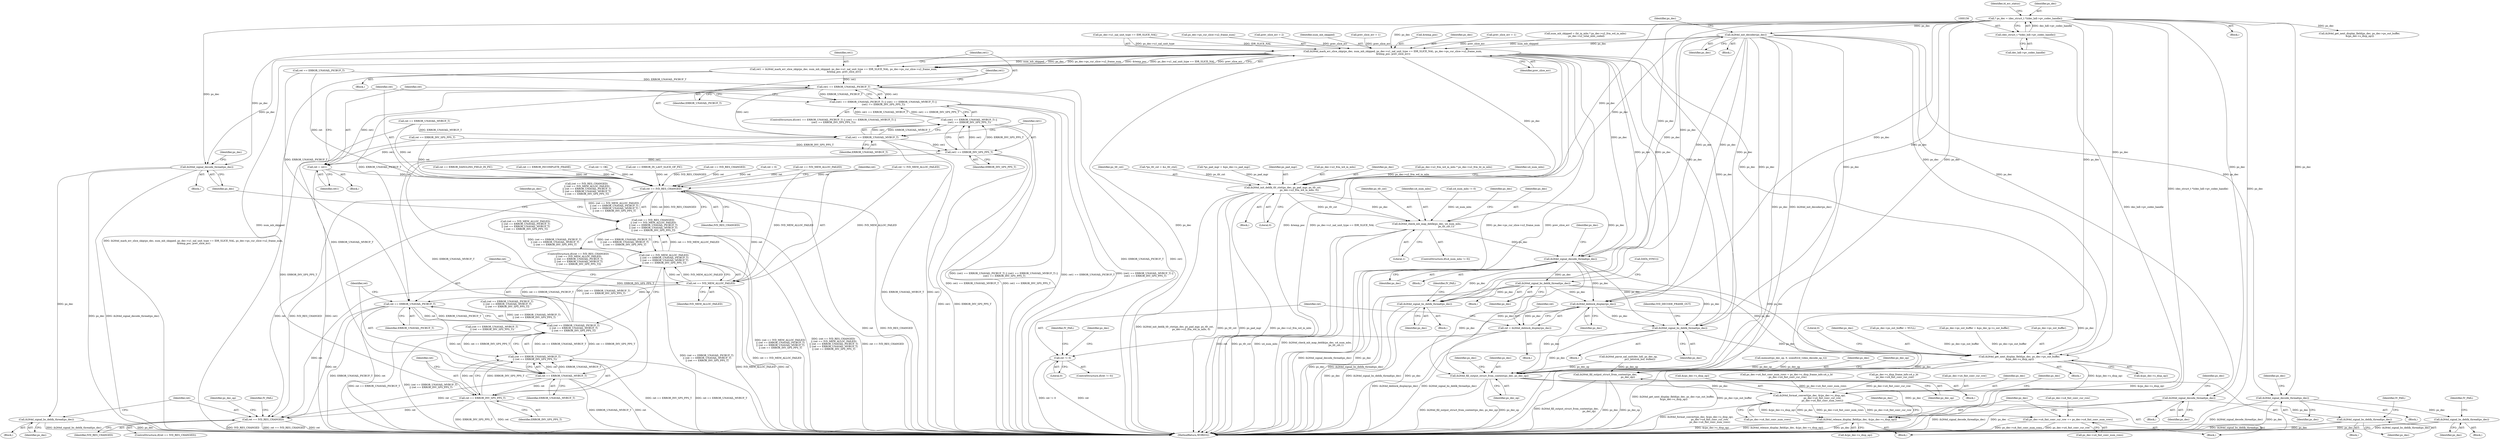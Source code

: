 digraph "0_Android_33ef7de9ddc8ea7eb9cbc440d1cf89957a0c267b@pointer" {
"1000896" [label="(Call,ih264d_init_decoder(ps_dec))"];
"1000153" [label="(Call,* ps_dec = (dec_struct_t *)(dec_hdl->pv_codec_handle))"];
"1000155" [label="(Call,(dec_struct_t *)(dec_hdl->pv_codec_handle))"];
"1001189" [label="(Call,ih264d_signal_decode_thread(ps_dec))"];
"1001198" [label="(Call,ih264d_signal_bs_deblk_thread(ps_dec))"];
"1001253" [label="(Call,ih264d_fill_output_struct_from_context(ps_dec,\n                                                           ps_dec_op))"];
"1001406" [label="(Call,ih264d_signal_decode_thread(ps_dec))"];
"1001415" [label="(Call,ih264d_signal_bs_deblk_thread(ps_dec))"];
"1001556" [label="(Call,ih264d_mark_err_slice_skip(ps_dec, num_mb_skipped, ps_dec->u1_nal_unit_type == IDR_SLICE_NAL, ps_dec->ps_cur_slice->u2_frame_num,\n &temp_poc, prev_slice_err))"];
"1001554" [label="(Call,ret1 = ih264d_mark_err_slice_skip(ps_dec, num_mb_skipped, ps_dec->u1_nal_unit_type == IDR_SLICE_NAL, ps_dec->ps_cur_slice->u2_frame_num,\n &temp_poc, prev_slice_err))"];
"1001574" [label="(Call,ret1 == ERROR_UNAVAIL_PICBUF_T)"];
"1001573" [label="(Call,(ret1 == ERROR_UNAVAIL_PICBUF_T) || (ret1 == ERROR_UNAVAIL_MVBUF_T) ||\n (ret1 == ERROR_INV_SPS_PPS_T))"];
"1001578" [label="(Call,ret1 == ERROR_UNAVAIL_MVBUF_T)"];
"1001577" [label="(Call,(ret1 == ERROR_UNAVAIL_MVBUF_T) ||\n (ret1 == ERROR_INV_SPS_PPS_T))"];
"1001581" [label="(Call,ret1 == ERROR_INV_SPS_PPS_T)"];
"1001585" [label="(Call,ret = ret1)"];
"1001590" [label="(Call,ret == IVD_RES_CHANGED)"];
"1001589" [label="(Call,(ret == IVD_RES_CHANGED)\n || (ret == IVD_MEM_ALLOC_FAILED)\n || (ret == ERROR_UNAVAIL_PICBUF_T)\n || (ret == ERROR_UNAVAIL_MVBUF_T)\n || (ret == ERROR_INV_SPS_PPS_T))"];
"1001594" [label="(Call,ret == IVD_MEM_ALLOC_FAILED)"];
"1001593" [label="(Call,(ret == IVD_MEM_ALLOC_FAILED)\n || (ret == ERROR_UNAVAIL_PICBUF_T)\n || (ret == ERROR_UNAVAIL_MVBUF_T)\n || (ret == ERROR_INV_SPS_PPS_T))"];
"1001598" [label="(Call,ret == ERROR_UNAVAIL_PICBUF_T)"];
"1001597" [label="(Call,(ret == ERROR_UNAVAIL_PICBUF_T)\n || (ret == ERROR_UNAVAIL_MVBUF_T)\n || (ret == ERROR_INV_SPS_PPS_T))"];
"1001602" [label="(Call,ret == ERROR_UNAVAIL_MVBUF_T)"];
"1001601" [label="(Call,(ret == ERROR_UNAVAIL_MVBUF_T)\n || (ret == ERROR_INV_SPS_PPS_T))"];
"1001605" [label="(Call,ret == ERROR_INV_SPS_PPS_T)"];
"1001621" [label="(Call,ret == IVD_RES_CHANGED)"];
"1001609" [label="(Call,ih264d_signal_decode_thread(ps_dec))"];
"1001618" [label="(Call,ih264d_signal_bs_deblk_thread(ps_dec))"];
"1001698" [label="(Call,ih264d_init_deblk_tfr_ctxt(ps_dec, ps_pad_mgr, ps_tfr_cxt,\n                                           ps_dec->u2_frm_wd_in_mbs, 0))"];
"1001722" [label="(Call,ih264d_check_mb_map_deblk(ps_dec, u4_num_mbs,\n                                                   ps_tfr_cxt,1))"];
"1001732" [label="(Call,ih264d_signal_decode_thread(ps_dec))"];
"1001741" [label="(Call,ih264d_signal_bs_deblk_thread(ps_dec))"];
"1001840" [label="(Call,ih264d_signal_bs_deblk_thread(ps_dec))"];
"1001902" [label="(Call,ih264d_deblock_display(ps_dec))"];
"1001900" [label="(Call,ret = ih264d_deblock_display(ps_dec))"];
"1001905" [label="(Call,ret != 0)"];
"1002024" [label="(Call,ih264d_signal_bs_deblk_thread(ps_dec))"];
"1002038" [label="(Call,ih264d_get_next_display_field(ps_dec, ps_dec->ps_out_buffer,\n &(ps_dec->s_disp_op)))"];
"1002066" [label="(Call,ih264d_fill_output_struct_from_context(ps_dec, ps_dec_op))"];
"1002097" [label="(Call,ih264d_format_convert(ps_dec, &(ps_dec->s_disp_op),\n                                  ps_dec->u4_fmt_conv_cur_row,\n                                  ps_dec->u4_fmt_conv_num_rows))"];
"1002109" [label="(Call,ps_dec->u4_fmt_conv_cur_row += ps_dec->u4_fmt_conv_num_rows)"];
"1002116" [label="(Call,ih264d_release_display_field(ps_dec, &(ps_dec->s_disp_op)))"];
"1001743" [label="(Call,DATA_SYNC())"];
"1001197" [label="(Block,)"];
"1001904" [label="(ControlStructure,if(ret != 0))"];
"1001903" [label="(Identifier,ps_dec)"];
"1001189" [label="(Call,ih264d_signal_decode_thread(ps_dec))"];
"1002110" [label="(Call,ps_dec->u4_fmt_conv_cur_row)"];
"1001726" [label="(Literal,1)"];
"1001910" [label="(Identifier,IV_FAIL)"];
"1001585" [label="(Call,ret = ret1)"];
"1001336" [label="(Call,ret == ERROR_INV_SPS_PPS_T)"];
"1002111" [label="(Identifier,ps_dec)"];
"1001325" [label="(Call,ret == IVD_MEM_ALLOC_FAILED)"];
"1001592" [label="(Identifier,IVD_RES_CHANGED)"];
"1001377" [label="(Block,)"];
"1002099" [label="(Call,&(ps_dec->s_disp_op))"];
"1002113" [label="(Call,ps_dec->u4_fmt_conv_num_rows)"];
"1001705" [label="(Literal,0)"];
"1001669" [label="(Call,*ps_tfr_cxt = &s_tfr_ctxt)"];
"1001588" [label="(ControlStructure,if((ret == IVD_RES_CHANGED)\n || (ret == IVD_MEM_ALLOC_FAILED)\n || (ret == ERROR_UNAVAIL_PICBUF_T)\n || (ret == ERROR_UNAVAIL_MVBUF_T)\n || (ret == ERROR_INV_SPS_PPS_T)))"];
"1001742" [label="(Identifier,ps_dec)"];
"1001556" [label="(Call,ih264d_mark_err_slice_skip(ps_dec, num_mb_skipped, ps_dec->u1_nal_unit_type == IDR_SLICE_NAL, ps_dec->ps_cur_slice->u2_frame_num,\n &temp_poc, prev_slice_err))"];
"1001258" [label="(Identifier,ps_dec_op)"];
"1002106" [label="(Call,ps_dec->u4_fmt_conv_num_rows)"];
"1001572" [label="(ControlStructure,if((ret1 == ERROR_UNAVAIL_PICBUF_T) || (ret1 == ERROR_UNAVAIL_MVBUF_T) ||\n (ret1 == ERROR_INV_SPS_PPS_T)))"];
"1002084" [label="(Call,ps_dec->u4_fmt_conv_num_rows = ps_dec->s_disp_frame_info.u4_y_ht\n - ps_dec->u4_fmt_conv_cur_row)"];
"1000897" [label="(Identifier,ps_dec)"];
"1001618" [label="(Call,ih264d_signal_bs_deblk_thread(ps_dec))"];
"1001732" [label="(Call,ih264d_signal_decode_thread(ps_dec))"];
"1000151" [label="(Block,)"];
"1001580" [label="(Identifier,ERROR_UNAVAIL_MVBUF_T)"];
"1001604" [label="(Identifier,ERROR_UNAVAIL_MVBUF_T)"];
"1002116" [label="(Call,ih264d_release_display_field(ps_dec, &(ps_dec->s_disp_op)))"];
"1001329" [label="(Call,ret == ERROR_UNAVAIL_PICBUF_T)"];
"1001600" [label="(Identifier,ERROR_UNAVAIL_PICBUF_T)"];
"1001900" [label="(Call,ret = ih264d_deblock_display(ps_dec))"];
"1001351" [label="(Call,ret == ERROR_DANGLING_FIELD_IN_PIC)"];
"1001333" [label="(Call,ret == ERROR_UNAVAIL_MVBUF_T)"];
"1002083" [label="(Block,)"];
"1001841" [label="(Identifier,ps_dec)"];
"1001733" [label="(Identifier,ps_dec)"];
"1002088" [label="(Call,ps_dec->s_disp_frame_info.u4_y_ht\n - ps_dec->u4_fmt_conv_cur_row)"];
"1001617" [label="(Block,)"];
"1001571" [label="(Identifier,prev_slice_err)"];
"1001674" [label="(Call,*ps_pad_mgr = &ps_dec->s_pad_mgr)"];
"1001558" [label="(Identifier,num_mb_skipped)"];
"1001348" [label="(Call,ret == ERROR_INCOMPLETE_FRAME)"];
"1002103" [label="(Call,ps_dec->u4_fmt_conv_cur_row)"];
"1002037" [label="(Block,)"];
"1001551" [label="(Call,prev_slice_err = 1)"];
"1001579" [label="(Identifier,ret1)"];
"1001606" [label="(Identifier,ret)"];
"1001718" [label="(ControlStructure,if(u4_num_mbs != 0))"];
"1001607" [label="(Identifier,ERROR_INV_SPS_PPS_T)"];
"1001255" [label="(Identifier,ps_dec_op)"];
"1001598" [label="(Call,ret == ERROR_UNAVAIL_PICBUF_T)"];
"1001627" [label="(Identifier,ps_dec_op)"];
"1001740" [label="(Block,)"];
"1001906" [label="(Identifier,ret)"];
"1001554" [label="(Call,ret1 = ih264d_mark_err_slice_skip(ps_dec, num_mb_skipped, ps_dec->u1_nal_unit_type == IDR_SLICE_NAL, ps_dec->ps_cur_slice->u2_frame_num,\n &temp_poc, prev_slice_err))"];
"1001843" [label="(Identifier,IV_FAIL)"];
"1001575" [label="(Identifier,ret1)"];
"1001631" [label="(Identifier,IV_FAIL)"];
"1001623" [label="(Identifier,IVD_RES_CHANGED)"];
"1002024" [label="(Call,ih264d_signal_bs_deblk_thread(ps_dec))"];
"1001252" [label="(Block,)"];
"1001583" [label="(Identifier,ERROR_INV_SPS_PPS_T)"];
"1000162" [label="(Identifier,i4_err_status)"];
"1001620" [label="(ControlStructure,if(ret == IVD_RES_CHANGED))"];
"1001578" [label="(Call,ret1 == ERROR_UNAVAIL_MVBUF_T)"];
"1001700" [label="(Identifier,ps_pad_mgr)"];
"1001587" [label="(Identifier,ret1)"];
"1001619" [label="(Identifier,ps_dec)"];
"1001725" [label="(Identifier,ps_tfr_cxt)"];
"1002030" [label="(Identifier,IVD_DECODE_FRAME_OUT)"];
"1001569" [label="(Call,&temp_poc)"];
"1001418" [label="(Identifier,IV_FAIL)"];
"1000896" [label="(Call,ih264d_init_decoder(ps_dec))"];
"1001608" [label="(Block,)"];
"1001332" [label="(Call,(ret == ERROR_UNAVAIL_MVBUF_T)\n || (ret == ERROR_INV_SPS_PPS_T))"];
"1001902" [label="(Call,ih264d_deblock_display(ps_dec))"];
"1002072" [label="(Identifier,ps_dec)"];
"1001416" [label="(Identifier,ps_dec)"];
"1001622" [label="(Identifier,ret)"];
"1000895" [label="(Block,)"];
"1001328" [label="(Call,(ret == ERROR_UNAVAIL_PICBUF_T)\n || (ret == ERROR_UNAVAIL_MVBUF_T)\n || (ret == ERROR_INV_SPS_PPS_T))"];
"1001414" [label="(Block,)"];
"1001557" [label="(Identifier,ps_dec)"];
"1002186" [label="(MethodReturn,WORD32)"];
"1001407" [label="(Identifier,ps_dec)"];
"1001199" [label="(Identifier,ps_dec)"];
"1002067" [label="(Identifier,ps_dec)"];
"1002066" [label="(Call,ih264d_fill_output_struct_from_context(ps_dec, ps_dec_op))"];
"1001534" [label="(Call,prev_slice_err = 1)"];
"1001294" [label="(Call,ih264d_parse_nal_unit(dec_hdl, ps_dec_op,\n                              pu1_bitstrm_buf, buflen))"];
"1002043" [label="(Call,&(ps_dec->s_disp_op))"];
"1001253" [label="(Call,ih264d_fill_output_struct_from_context(ps_dec,\n                                                           ps_dec_op))"];
"1001591" [label="(Identifier,ret)"];
"1001634" [label="(Identifier,ps_dec)"];
"1001590" [label="(Call,ret == IVD_RES_CHANGED)"];
"1001724" [label="(Identifier,u4_num_mbs)"];
"1001664" [label="(Block,)"];
"1001741" [label="(Call,ih264d_signal_bs_deblk_thread(ps_dec))"];
"1002118" [label="(Call,&(ps_dec->s_disp_op))"];
"1001300" [label="(Call,ret != OK)"];
"1001601" [label="(Call,(ret == ERROR_UNAVAIL_MVBUF_T)\n || (ret == ERROR_INV_SPS_PPS_T))"];
"1001907" [label="(Literal,0)"];
"1001899" [label="(Block,)"];
"1001840" [label="(Call,ih264d_signal_bs_deblk_thread(ps_dec))"];
"1000155" [label="(Call,(dec_struct_t *)(dec_hdl->pv_codec_handle))"];
"1001155" [label="(Block,)"];
"1001719" [label="(Call,u4_num_mbs != 0)"];
"1001513" [label="(Call,num_mb_skipped = (ht_in_mbs * ps_dec->u2_frm_wd_in_mbs)\n - ps_dec->u2_total_mbs_coded)"];
"1002039" [label="(Identifier,ps_dec)"];
"1001559" [label="(Call,ps_dec->u1_nal_unit_type == IDR_SLICE_NAL)"];
"1001595" [label="(Identifier,ret)"];
"1001190" [label="(Identifier,ps_dec)"];
"1001589" [label="(Call,(ret == IVD_RES_CHANGED)\n || (ret == IVD_MEM_ALLOC_FAILED)\n || (ret == ERROR_UNAVAIL_PICBUF_T)\n || (ret == ERROR_UNAVAIL_MVBUF_T)\n || (ret == ERROR_INV_SPS_PPS_T))"];
"1001198" [label="(Call,ih264d_signal_bs_deblk_thread(ps_dec))"];
"1001599" [label="(Identifier,ret)"];
"1001411" [label="(Identifier,ps_dec)"];
"1001702" [label="(Call,ps_dec->u2_frm_wd_in_mbs)"];
"1001576" [label="(Identifier,ERROR_UNAVAIL_PICBUF_T)"];
"1002109" [label="(Call,ps_dec->u4_fmt_conv_cur_row += ps_dec->u4_fmt_conv_num_rows)"];
"1001584" [label="(Block,)"];
"1001194" [label="(Identifier,ps_dec)"];
"1001594" [label="(Call,ret == IVD_MEM_ALLOC_FAILED)"];
"1001901" [label="(Identifier,ret)"];
"1001839" [label="(Block,)"];
"1000157" [label="(Call,dec_hdl->pv_codec_handle)"];
"1001729" [label="(Identifier,ps_dec)"];
"1001324" [label="(Call,(ret == IVD_MEM_ALLOC_FAILED)\n || (ret == ERROR_UNAVAIL_PICBUF_T)\n || (ret == ERROR_UNAVAIL_MVBUF_T)\n || (ret == ERROR_INV_SPS_PPS_T))"];
"1000900" [label="(Identifier,ps_dec)"];
"1001621" [label="(Call,ret == IVD_RES_CHANGED)"];
"1001596" [label="(Identifier,IVD_MEM_ALLOC_FAILED)"];
"1001699" [label="(Identifier,ps_dec)"];
"1000154" [label="(Identifier,ps_dec)"];
"1001365" [label="(Call,ret == ERROR_IN_LAST_SLICE_OF_PIC)"];
"1002117" [label="(Identifier,ps_dec)"];
"1002097" [label="(Call,ih264d_format_convert(ps_dec, &(ps_dec->s_disp_op),\n                                  ps_dec->u4_fmt_conv_cur_row,\n                                  ps_dec->u4_fmt_conv_num_rows))"];
"1001698" [label="(Call,ih264d_init_deblk_tfr_ctxt(ps_dec, ps_pad_mgr, ps_tfr_cxt,\n                                           ps_dec->u2_frm_wd_in_mbs, 0))"];
"1002025" [label="(Identifier,ps_dec)"];
"1002026" [label="(Block,)"];
"1000311" [label="(Call,ps_dec->ps_out_buffer = NULL)"];
"1002126" [label="(Identifier,ps_dec)"];
"1001415" [label="(Call,ih264d_signal_bs_deblk_thread(ps_dec))"];
"1001406" [label="(Call,ih264d_signal_decode_thread(ps_dec))"];
"1000227" [label="(Call,memset(ps_dec_op, 0, sizeof(ivd_video_decode_op_t)))"];
"1000713" [label="(Call,ih264d_get_next_display_field(ps_dec, ps_dec->ps_out_buffer,\n &(ps_dec->s_disp_op)))"];
"1001609" [label="(Call,ih264d_signal_decode_thread(ps_dec))"];
"1001602" [label="(Call,ret == ERROR_UNAVAIL_MVBUF_T)"];
"1000324" [label="(Call,ps_dec->ps_out_buffer = &ps_dec_ip->s_out_buffer)"];
"1001254" [label="(Identifier,ps_dec)"];
"1002040" [label="(Call,ps_dec->ps_out_buffer)"];
"1001321" [label="(Call,ret == IVD_RES_CHANGED)"];
"1001586" [label="(Identifier,ret)"];
"1002023" [label="(Block,)"];
"1001683" [label="(Call,ps_dec->u2_frm_wd_in_mbs * ps_dec->u2_frm_ht_in_mbs)"];
"1001737" [label="(Identifier,ps_dec)"];
"1001201" [label="(Identifier,IV_FAIL)"];
"1001320" [label="(Call,(ret == IVD_RES_CHANGED)\n || (ret == IVD_MEM_ALLOC_FAILED)\n || (ret == ERROR_UNAVAIL_PICBUF_T)\n || (ret == ERROR_UNAVAIL_MVBUF_T)\n || (ret == ERROR_INV_SPS_PPS_T))"];
"1001610" [label="(Identifier,ps_dec)"];
"1001581" [label="(Call,ret1 == ERROR_INV_SPS_PPS_T)"];
"1001614" [label="(Identifier,ps_dec)"];
"1001707" [label="(Identifier,u4_num_mbs)"];
"1001636" [label="(Block,)"];
"1000188" [label="(Call,ret = 0)"];
"1001480" [label="(Call,ret != IVD_MEM_ALLOC_FAILED)"];
"1001494" [label="(Block,)"];
"1001701" [label="(Identifier,ps_tfr_cxt)"];
"1002068" [label="(Identifier,ps_dec_op)"];
"1001723" [label="(Identifier,ps_dec)"];
"1001593" [label="(Call,(ret == IVD_MEM_ALLOC_FAILED)\n || (ret == ERROR_UNAVAIL_PICBUF_T)\n || (ret == ERROR_UNAVAIL_MVBUF_T)\n || (ret == ERROR_INV_SPS_PPS_T))"];
"1001555" [label="(Identifier,ret1)"];
"1002049" [label="(Literal,0)"];
"1001573" [label="(Call,(ret1 == ERROR_UNAVAIL_PICBUF_T) || (ret1 == ERROR_UNAVAIL_MVBUF_T) ||\n (ret1 == ERROR_INV_SPS_PPS_T))"];
"1001722" [label="(Call,ih264d_check_mb_map_deblk(ps_dec, u4_num_mbs,\n                                                   ps_tfr_cxt,1))"];
"1001597" [label="(Call,(ret == ERROR_UNAVAIL_PICBUF_T)\n || (ret == ERROR_UNAVAIL_MVBUF_T)\n || (ret == ERROR_INV_SPS_PPS_T))"];
"1001577" [label="(Call,(ret1 == ERROR_UNAVAIL_MVBUF_T) ||\n (ret1 == ERROR_INV_SPS_PPS_T))"];
"1000153" [label="(Call,* ps_dec = (dec_struct_t *)(dec_hdl->pv_codec_handle))"];
"1001564" [label="(Call,ps_dec->ps_cur_slice->u2_frame_num)"];
"1001582" [label="(Identifier,ret1)"];
"1001605" [label="(Call,ret == ERROR_INV_SPS_PPS_T)"];
"1001905" [label="(Call,ret != 0)"];
"1001574" [label="(Call,ret1 == ERROR_UNAVAIL_PICBUF_T)"];
"1002098" [label="(Identifier,ps_dec)"];
"1002038" [label="(Call,ih264d_get_next_display_field(ps_dec, ps_dec->ps_out_buffer,\n &(ps_dec->s_disp_op)))"];
"1001538" [label="(Call,prev_slice_err = 2)"];
"1001914" [label="(Identifier,ps_dec)"];
"1001603" [label="(Identifier,ret)"];
"1000896" -> "1000895"  [label="AST: "];
"1000896" -> "1000897"  [label="CFG: "];
"1000897" -> "1000896"  [label="AST: "];
"1000900" -> "1000896"  [label="CFG: "];
"1000896" -> "1002186"  [label="DDG: ps_dec"];
"1000896" -> "1002186"  [label="DDG: ih264d_init_decoder(ps_dec)"];
"1000153" -> "1000896"  [label="DDG: ps_dec"];
"1000896" -> "1001189"  [label="DDG: ps_dec"];
"1000896" -> "1001253"  [label="DDG: ps_dec"];
"1000896" -> "1001406"  [label="DDG: ps_dec"];
"1000896" -> "1001556"  [label="DDG: ps_dec"];
"1000896" -> "1001609"  [label="DDG: ps_dec"];
"1000896" -> "1001698"  [label="DDG: ps_dec"];
"1000896" -> "1001732"  [label="DDG: ps_dec"];
"1000896" -> "1001840"  [label="DDG: ps_dec"];
"1000896" -> "1001902"  [label="DDG: ps_dec"];
"1000896" -> "1002024"  [label="DDG: ps_dec"];
"1000896" -> "1002038"  [label="DDG: ps_dec"];
"1000896" -> "1002066"  [label="DDG: ps_dec"];
"1000153" -> "1000151"  [label="AST: "];
"1000153" -> "1000155"  [label="CFG: "];
"1000154" -> "1000153"  [label="AST: "];
"1000155" -> "1000153"  [label="AST: "];
"1000162" -> "1000153"  [label="CFG: "];
"1000153" -> "1002186"  [label="DDG: (dec_struct_t *)(dec_hdl->pv_codec_handle)"];
"1000153" -> "1002186"  [label="DDG: ps_dec"];
"1000155" -> "1000153"  [label="DDG: dec_hdl->pv_codec_handle"];
"1000153" -> "1000713"  [label="DDG: ps_dec"];
"1000153" -> "1001189"  [label="DDG: ps_dec"];
"1000153" -> "1001253"  [label="DDG: ps_dec"];
"1000153" -> "1001406"  [label="DDG: ps_dec"];
"1000153" -> "1001556"  [label="DDG: ps_dec"];
"1000153" -> "1001609"  [label="DDG: ps_dec"];
"1000153" -> "1001698"  [label="DDG: ps_dec"];
"1000153" -> "1001732"  [label="DDG: ps_dec"];
"1000153" -> "1001840"  [label="DDG: ps_dec"];
"1000153" -> "1001902"  [label="DDG: ps_dec"];
"1000153" -> "1002024"  [label="DDG: ps_dec"];
"1000153" -> "1002038"  [label="DDG: ps_dec"];
"1000153" -> "1002066"  [label="DDG: ps_dec"];
"1000155" -> "1000157"  [label="CFG: "];
"1000156" -> "1000155"  [label="AST: "];
"1000157" -> "1000155"  [label="AST: "];
"1000155" -> "1002186"  [label="DDG: dec_hdl->pv_codec_handle"];
"1001189" -> "1001155"  [label="AST: "];
"1001189" -> "1001190"  [label="CFG: "];
"1001190" -> "1001189"  [label="AST: "];
"1001194" -> "1001189"  [label="CFG: "];
"1001189" -> "1002186"  [label="DDG: ih264d_signal_decode_thread(ps_dec)"];
"1001189" -> "1002186"  [label="DDG: ps_dec"];
"1001189" -> "1001198"  [label="DDG: ps_dec"];
"1001198" -> "1001197"  [label="AST: "];
"1001198" -> "1001199"  [label="CFG: "];
"1001199" -> "1001198"  [label="AST: "];
"1001201" -> "1001198"  [label="CFG: "];
"1001198" -> "1002186"  [label="DDG: ps_dec"];
"1001198" -> "1002186"  [label="DDG: ih264d_signal_bs_deblk_thread(ps_dec)"];
"1001253" -> "1001252"  [label="AST: "];
"1001253" -> "1001255"  [label="CFG: "];
"1001254" -> "1001253"  [label="AST: "];
"1001255" -> "1001253"  [label="AST: "];
"1001258" -> "1001253"  [label="CFG: "];
"1001253" -> "1002186"  [label="DDG: ih264d_fill_output_struct_from_context(ps_dec,\n                                                           ps_dec_op)"];
"1001253" -> "1002186"  [label="DDG: ps_dec"];
"1001253" -> "1002186"  [label="DDG: ps_dec_op"];
"1001294" -> "1001253"  [label="DDG: ps_dec_op"];
"1000227" -> "1001253"  [label="DDG: ps_dec_op"];
"1001406" -> "1001377"  [label="AST: "];
"1001406" -> "1001407"  [label="CFG: "];
"1001407" -> "1001406"  [label="AST: "];
"1001411" -> "1001406"  [label="CFG: "];
"1001406" -> "1002186"  [label="DDG: ih264d_signal_decode_thread(ps_dec)"];
"1001406" -> "1002186"  [label="DDG: ps_dec"];
"1001406" -> "1001415"  [label="DDG: ps_dec"];
"1001415" -> "1001414"  [label="AST: "];
"1001415" -> "1001416"  [label="CFG: "];
"1001416" -> "1001415"  [label="AST: "];
"1001418" -> "1001415"  [label="CFG: "];
"1001415" -> "1002186"  [label="DDG: ih264d_signal_bs_deblk_thread(ps_dec)"];
"1001415" -> "1002186"  [label="DDG: ps_dec"];
"1001556" -> "1001554"  [label="AST: "];
"1001556" -> "1001571"  [label="CFG: "];
"1001557" -> "1001556"  [label="AST: "];
"1001558" -> "1001556"  [label="AST: "];
"1001559" -> "1001556"  [label="AST: "];
"1001564" -> "1001556"  [label="AST: "];
"1001569" -> "1001556"  [label="AST: "];
"1001571" -> "1001556"  [label="AST: "];
"1001554" -> "1001556"  [label="CFG: "];
"1001556" -> "1002186"  [label="DDG: num_mb_skipped"];
"1001556" -> "1002186"  [label="DDG: ps_dec"];
"1001556" -> "1002186"  [label="DDG: &temp_poc"];
"1001556" -> "1002186"  [label="DDG: ps_dec->u1_nal_unit_type == IDR_SLICE_NAL"];
"1001556" -> "1002186"  [label="DDG: ps_dec->ps_cur_slice->u2_frame_num"];
"1001556" -> "1002186"  [label="DDG: prev_slice_err"];
"1001556" -> "1001554"  [label="DDG: num_mb_skipped"];
"1001556" -> "1001554"  [label="DDG: ps_dec"];
"1001556" -> "1001554"  [label="DDG: ps_dec->ps_cur_slice->u2_frame_num"];
"1001556" -> "1001554"  [label="DDG: &temp_poc"];
"1001556" -> "1001554"  [label="DDG: ps_dec->u1_nal_unit_type == IDR_SLICE_NAL"];
"1001556" -> "1001554"  [label="DDG: prev_slice_err"];
"1001513" -> "1001556"  [label="DDG: num_mb_skipped"];
"1001559" -> "1001556"  [label="DDG: ps_dec->u1_nal_unit_type"];
"1001559" -> "1001556"  [label="DDG: IDR_SLICE_NAL"];
"1001534" -> "1001556"  [label="DDG: prev_slice_err"];
"1001538" -> "1001556"  [label="DDG: prev_slice_err"];
"1001551" -> "1001556"  [label="DDG: prev_slice_err"];
"1001556" -> "1001609"  [label="DDG: ps_dec"];
"1001556" -> "1001698"  [label="DDG: ps_dec"];
"1001556" -> "1001732"  [label="DDG: ps_dec"];
"1001556" -> "1001840"  [label="DDG: ps_dec"];
"1001556" -> "1001902"  [label="DDG: ps_dec"];
"1001556" -> "1002024"  [label="DDG: ps_dec"];
"1001556" -> "1002038"  [label="DDG: ps_dec"];
"1001556" -> "1002066"  [label="DDG: ps_dec"];
"1001554" -> "1001494"  [label="AST: "];
"1001555" -> "1001554"  [label="AST: "];
"1001575" -> "1001554"  [label="CFG: "];
"1001554" -> "1002186"  [label="DDG: ih264d_mark_err_slice_skip(ps_dec, num_mb_skipped, ps_dec->u1_nal_unit_type == IDR_SLICE_NAL, ps_dec->ps_cur_slice->u2_frame_num,\n &temp_poc, prev_slice_err)"];
"1001554" -> "1001574"  [label="DDG: ret1"];
"1001574" -> "1001573"  [label="AST: "];
"1001574" -> "1001576"  [label="CFG: "];
"1001575" -> "1001574"  [label="AST: "];
"1001576" -> "1001574"  [label="AST: "];
"1001579" -> "1001574"  [label="CFG: "];
"1001573" -> "1001574"  [label="CFG: "];
"1001574" -> "1002186"  [label="DDG: ERROR_UNAVAIL_PICBUF_T"];
"1001574" -> "1002186"  [label="DDG: ret1"];
"1001574" -> "1001573"  [label="DDG: ret1"];
"1001574" -> "1001573"  [label="DDG: ERROR_UNAVAIL_PICBUF_T"];
"1001329" -> "1001574"  [label="DDG: ERROR_UNAVAIL_PICBUF_T"];
"1001574" -> "1001578"  [label="DDG: ret1"];
"1001574" -> "1001585"  [label="DDG: ret1"];
"1001574" -> "1001598"  [label="DDG: ERROR_UNAVAIL_PICBUF_T"];
"1001573" -> "1001572"  [label="AST: "];
"1001573" -> "1001577"  [label="CFG: "];
"1001577" -> "1001573"  [label="AST: "];
"1001586" -> "1001573"  [label="CFG: "];
"1001591" -> "1001573"  [label="CFG: "];
"1001573" -> "1002186"  [label="DDG: (ret1 == ERROR_UNAVAIL_PICBUF_T) || (ret1 == ERROR_UNAVAIL_MVBUF_T) ||\n (ret1 == ERROR_INV_SPS_PPS_T)"];
"1001573" -> "1002186"  [label="DDG: ret1 == ERROR_UNAVAIL_PICBUF_T"];
"1001573" -> "1002186"  [label="DDG: (ret1 == ERROR_UNAVAIL_MVBUF_T) ||\n (ret1 == ERROR_INV_SPS_PPS_T)"];
"1001577" -> "1001573"  [label="DDG: ret1 == ERROR_UNAVAIL_MVBUF_T"];
"1001577" -> "1001573"  [label="DDG: ret1 == ERROR_INV_SPS_PPS_T"];
"1001578" -> "1001577"  [label="AST: "];
"1001578" -> "1001580"  [label="CFG: "];
"1001579" -> "1001578"  [label="AST: "];
"1001580" -> "1001578"  [label="AST: "];
"1001582" -> "1001578"  [label="CFG: "];
"1001577" -> "1001578"  [label="CFG: "];
"1001578" -> "1002186"  [label="DDG: ERROR_UNAVAIL_MVBUF_T"];
"1001578" -> "1002186"  [label="DDG: ret1"];
"1001578" -> "1001577"  [label="DDG: ret1"];
"1001578" -> "1001577"  [label="DDG: ERROR_UNAVAIL_MVBUF_T"];
"1001333" -> "1001578"  [label="DDG: ERROR_UNAVAIL_MVBUF_T"];
"1001578" -> "1001581"  [label="DDG: ret1"];
"1001578" -> "1001585"  [label="DDG: ret1"];
"1001578" -> "1001602"  [label="DDG: ERROR_UNAVAIL_MVBUF_T"];
"1001577" -> "1001581"  [label="CFG: "];
"1001581" -> "1001577"  [label="AST: "];
"1001577" -> "1002186"  [label="DDG: ret1 == ERROR_UNAVAIL_MVBUF_T"];
"1001577" -> "1002186"  [label="DDG: ret1 == ERROR_INV_SPS_PPS_T"];
"1001581" -> "1001577"  [label="DDG: ret1"];
"1001581" -> "1001577"  [label="DDG: ERROR_INV_SPS_PPS_T"];
"1001581" -> "1001583"  [label="CFG: "];
"1001582" -> "1001581"  [label="AST: "];
"1001583" -> "1001581"  [label="AST: "];
"1001581" -> "1002186"  [label="DDG: ret1"];
"1001581" -> "1002186"  [label="DDG: ERROR_INV_SPS_PPS_T"];
"1001336" -> "1001581"  [label="DDG: ERROR_INV_SPS_PPS_T"];
"1001581" -> "1001585"  [label="DDG: ret1"];
"1001581" -> "1001605"  [label="DDG: ERROR_INV_SPS_PPS_T"];
"1001585" -> "1001584"  [label="AST: "];
"1001585" -> "1001587"  [label="CFG: "];
"1001586" -> "1001585"  [label="AST: "];
"1001587" -> "1001585"  [label="AST: "];
"1001591" -> "1001585"  [label="CFG: "];
"1001585" -> "1002186"  [label="DDG: ret1"];
"1001585" -> "1001590"  [label="DDG: ret"];
"1001590" -> "1001589"  [label="AST: "];
"1001590" -> "1001592"  [label="CFG: "];
"1001591" -> "1001590"  [label="AST: "];
"1001592" -> "1001590"  [label="AST: "];
"1001595" -> "1001590"  [label="CFG: "];
"1001589" -> "1001590"  [label="CFG: "];
"1001590" -> "1002186"  [label="DDG: ret"];
"1001590" -> "1002186"  [label="DDG: IVD_RES_CHANGED"];
"1001590" -> "1001589"  [label="DDG: ret"];
"1001590" -> "1001589"  [label="DDG: IVD_RES_CHANGED"];
"1001325" -> "1001590"  [label="DDG: ret"];
"1000188" -> "1001590"  [label="DDG: ret"];
"1001300" -> "1001590"  [label="DDG: ret"];
"1001351" -> "1001590"  [label="DDG: ret"];
"1001321" -> "1001590"  [label="DDG: ret"];
"1001321" -> "1001590"  [label="DDG: IVD_RES_CHANGED"];
"1001333" -> "1001590"  [label="DDG: ret"];
"1001480" -> "1001590"  [label="DDG: ret"];
"1001365" -> "1001590"  [label="DDG: ret"];
"1001348" -> "1001590"  [label="DDG: ret"];
"1001329" -> "1001590"  [label="DDG: ret"];
"1001336" -> "1001590"  [label="DDG: ret"];
"1001590" -> "1001594"  [label="DDG: ret"];
"1001590" -> "1001621"  [label="DDG: ret"];
"1001590" -> "1001621"  [label="DDG: IVD_RES_CHANGED"];
"1001589" -> "1001588"  [label="AST: "];
"1001589" -> "1001593"  [label="CFG: "];
"1001593" -> "1001589"  [label="AST: "];
"1001610" -> "1001589"  [label="CFG: "];
"1001634" -> "1001589"  [label="CFG: "];
"1001589" -> "1002186"  [label="DDG: (ret == IVD_MEM_ALLOC_FAILED)\n || (ret == ERROR_UNAVAIL_PICBUF_T)\n || (ret == ERROR_UNAVAIL_MVBUF_T)\n || (ret == ERROR_INV_SPS_PPS_T)"];
"1001589" -> "1002186"  [label="DDG: (ret == IVD_RES_CHANGED)\n || (ret == IVD_MEM_ALLOC_FAILED)\n || (ret == ERROR_UNAVAIL_PICBUF_T)\n || (ret == ERROR_UNAVAIL_MVBUF_T)\n || (ret == ERROR_INV_SPS_PPS_T)"];
"1001589" -> "1002186"  [label="DDG: ret == IVD_RES_CHANGED"];
"1001320" -> "1001589"  [label="DDG: (ret == IVD_MEM_ALLOC_FAILED)\n || (ret == ERROR_UNAVAIL_PICBUF_T)\n || (ret == ERROR_UNAVAIL_MVBUF_T)\n || (ret == ERROR_INV_SPS_PPS_T)"];
"1001593" -> "1001589"  [label="DDG: ret == IVD_MEM_ALLOC_FAILED"];
"1001593" -> "1001589"  [label="DDG: (ret == ERROR_UNAVAIL_PICBUF_T)\n || (ret == ERROR_UNAVAIL_MVBUF_T)\n || (ret == ERROR_INV_SPS_PPS_T)"];
"1001594" -> "1001593"  [label="AST: "];
"1001594" -> "1001596"  [label="CFG: "];
"1001595" -> "1001594"  [label="AST: "];
"1001596" -> "1001594"  [label="AST: "];
"1001599" -> "1001594"  [label="CFG: "];
"1001593" -> "1001594"  [label="CFG: "];
"1001594" -> "1002186"  [label="DDG: IVD_MEM_ALLOC_FAILED"];
"1001594" -> "1002186"  [label="DDG: ret"];
"1001594" -> "1001593"  [label="DDG: ret"];
"1001594" -> "1001593"  [label="DDG: IVD_MEM_ALLOC_FAILED"];
"1001325" -> "1001594"  [label="DDG: IVD_MEM_ALLOC_FAILED"];
"1001480" -> "1001594"  [label="DDG: IVD_MEM_ALLOC_FAILED"];
"1001594" -> "1001598"  [label="DDG: ret"];
"1001594" -> "1001621"  [label="DDG: ret"];
"1001593" -> "1001597"  [label="CFG: "];
"1001597" -> "1001593"  [label="AST: "];
"1001593" -> "1002186"  [label="DDG: (ret == ERROR_UNAVAIL_PICBUF_T)\n || (ret == ERROR_UNAVAIL_MVBUF_T)\n || (ret == ERROR_INV_SPS_PPS_T)"];
"1001593" -> "1002186"  [label="DDG: ret == IVD_MEM_ALLOC_FAILED"];
"1001324" -> "1001593"  [label="DDG: (ret == ERROR_UNAVAIL_PICBUF_T)\n || (ret == ERROR_UNAVAIL_MVBUF_T)\n || (ret == ERROR_INV_SPS_PPS_T)"];
"1001597" -> "1001593"  [label="DDG: ret == ERROR_UNAVAIL_PICBUF_T"];
"1001597" -> "1001593"  [label="DDG: (ret == ERROR_UNAVAIL_MVBUF_T)\n || (ret == ERROR_INV_SPS_PPS_T)"];
"1001598" -> "1001597"  [label="AST: "];
"1001598" -> "1001600"  [label="CFG: "];
"1001599" -> "1001598"  [label="AST: "];
"1001600" -> "1001598"  [label="AST: "];
"1001603" -> "1001598"  [label="CFG: "];
"1001597" -> "1001598"  [label="CFG: "];
"1001598" -> "1002186"  [label="DDG: ERROR_UNAVAIL_PICBUF_T"];
"1001598" -> "1002186"  [label="DDG: ret"];
"1001598" -> "1001597"  [label="DDG: ret"];
"1001598" -> "1001597"  [label="DDG: ERROR_UNAVAIL_PICBUF_T"];
"1001329" -> "1001598"  [label="DDG: ERROR_UNAVAIL_PICBUF_T"];
"1001598" -> "1001602"  [label="DDG: ret"];
"1001598" -> "1001621"  [label="DDG: ret"];
"1001597" -> "1001601"  [label="CFG: "];
"1001601" -> "1001597"  [label="AST: "];
"1001597" -> "1002186"  [label="DDG: ret == ERROR_UNAVAIL_PICBUF_T"];
"1001597" -> "1002186"  [label="DDG: (ret == ERROR_UNAVAIL_MVBUF_T)\n || (ret == ERROR_INV_SPS_PPS_T)"];
"1001601" -> "1001597"  [label="DDG: ret == ERROR_UNAVAIL_MVBUF_T"];
"1001601" -> "1001597"  [label="DDG: ret == ERROR_INV_SPS_PPS_T"];
"1001328" -> "1001597"  [label="DDG: (ret == ERROR_UNAVAIL_MVBUF_T)\n || (ret == ERROR_INV_SPS_PPS_T)"];
"1001602" -> "1001601"  [label="AST: "];
"1001602" -> "1001604"  [label="CFG: "];
"1001603" -> "1001602"  [label="AST: "];
"1001604" -> "1001602"  [label="AST: "];
"1001606" -> "1001602"  [label="CFG: "];
"1001601" -> "1001602"  [label="CFG: "];
"1001602" -> "1002186"  [label="DDG: ERROR_UNAVAIL_MVBUF_T"];
"1001602" -> "1002186"  [label="DDG: ret"];
"1001602" -> "1001601"  [label="DDG: ret"];
"1001602" -> "1001601"  [label="DDG: ERROR_UNAVAIL_MVBUF_T"];
"1001333" -> "1001602"  [label="DDG: ERROR_UNAVAIL_MVBUF_T"];
"1001602" -> "1001605"  [label="DDG: ret"];
"1001602" -> "1001621"  [label="DDG: ret"];
"1001601" -> "1001605"  [label="CFG: "];
"1001605" -> "1001601"  [label="AST: "];
"1001601" -> "1002186"  [label="DDG: ret == ERROR_INV_SPS_PPS_T"];
"1001601" -> "1002186"  [label="DDG: ret == ERROR_UNAVAIL_MVBUF_T"];
"1001332" -> "1001601"  [label="DDG: ret == ERROR_INV_SPS_PPS_T"];
"1001605" -> "1001601"  [label="DDG: ret"];
"1001605" -> "1001601"  [label="DDG: ERROR_INV_SPS_PPS_T"];
"1001605" -> "1001607"  [label="CFG: "];
"1001606" -> "1001605"  [label="AST: "];
"1001607" -> "1001605"  [label="AST: "];
"1001605" -> "1002186"  [label="DDG: ERROR_INV_SPS_PPS_T"];
"1001605" -> "1002186"  [label="DDG: ret"];
"1001336" -> "1001605"  [label="DDG: ERROR_INV_SPS_PPS_T"];
"1001605" -> "1001621"  [label="DDG: ret"];
"1001621" -> "1001620"  [label="AST: "];
"1001621" -> "1001623"  [label="CFG: "];
"1001622" -> "1001621"  [label="AST: "];
"1001623" -> "1001621"  [label="AST: "];
"1001627" -> "1001621"  [label="CFG: "];
"1001631" -> "1001621"  [label="CFG: "];
"1001621" -> "1002186"  [label="DDG: IVD_RES_CHANGED"];
"1001621" -> "1002186"  [label="DDG: ret == IVD_RES_CHANGED"];
"1001621" -> "1002186"  [label="DDG: ret"];
"1001609" -> "1001608"  [label="AST: "];
"1001609" -> "1001610"  [label="CFG: "];
"1001610" -> "1001609"  [label="AST: "];
"1001614" -> "1001609"  [label="CFG: "];
"1001609" -> "1002186"  [label="DDG: ps_dec"];
"1001609" -> "1002186"  [label="DDG: ih264d_signal_decode_thread(ps_dec)"];
"1001609" -> "1001618"  [label="DDG: ps_dec"];
"1001618" -> "1001617"  [label="AST: "];
"1001618" -> "1001619"  [label="CFG: "];
"1001619" -> "1001618"  [label="AST: "];
"1001622" -> "1001618"  [label="CFG: "];
"1001618" -> "1002186"  [label="DDG: ps_dec"];
"1001618" -> "1002186"  [label="DDG: ih264d_signal_bs_deblk_thread(ps_dec)"];
"1001698" -> "1001664"  [label="AST: "];
"1001698" -> "1001705"  [label="CFG: "];
"1001699" -> "1001698"  [label="AST: "];
"1001700" -> "1001698"  [label="AST: "];
"1001701" -> "1001698"  [label="AST: "];
"1001702" -> "1001698"  [label="AST: "];
"1001705" -> "1001698"  [label="AST: "];
"1001707" -> "1001698"  [label="CFG: "];
"1001698" -> "1002186"  [label="DDG: ps_pad_mgr"];
"1001698" -> "1002186"  [label="DDG: ps_dec->u2_frm_wd_in_mbs"];
"1001698" -> "1002186"  [label="DDG: ih264d_init_deblk_tfr_ctxt(ps_dec, ps_pad_mgr, ps_tfr_cxt,\n                                           ps_dec->u2_frm_wd_in_mbs, 0)"];
"1001698" -> "1002186"  [label="DDG: ps_tfr_cxt"];
"1001674" -> "1001698"  [label="DDG: ps_pad_mgr"];
"1001669" -> "1001698"  [label="DDG: ps_tfr_cxt"];
"1001683" -> "1001698"  [label="DDG: ps_dec->u2_frm_wd_in_mbs"];
"1001698" -> "1001722"  [label="DDG: ps_dec"];
"1001698" -> "1001722"  [label="DDG: ps_tfr_cxt"];
"1001698" -> "1001732"  [label="DDG: ps_dec"];
"1001722" -> "1001718"  [label="AST: "];
"1001722" -> "1001726"  [label="CFG: "];
"1001723" -> "1001722"  [label="AST: "];
"1001724" -> "1001722"  [label="AST: "];
"1001725" -> "1001722"  [label="AST: "];
"1001726" -> "1001722"  [label="AST: "];
"1001729" -> "1001722"  [label="CFG: "];
"1001722" -> "1002186"  [label="DDG: u4_num_mbs"];
"1001722" -> "1002186"  [label="DDG: ih264d_check_mb_map_deblk(ps_dec, u4_num_mbs,\n                                                   ps_tfr_cxt,1)"];
"1001722" -> "1002186"  [label="DDG: ps_tfr_cxt"];
"1001719" -> "1001722"  [label="DDG: u4_num_mbs"];
"1001722" -> "1001732"  [label="DDG: ps_dec"];
"1001732" -> "1001636"  [label="AST: "];
"1001732" -> "1001733"  [label="CFG: "];
"1001733" -> "1001732"  [label="AST: "];
"1001737" -> "1001732"  [label="CFG: "];
"1001732" -> "1002186"  [label="DDG: ih264d_signal_decode_thread(ps_dec)"];
"1001732" -> "1002186"  [label="DDG: ps_dec"];
"1001732" -> "1001741"  [label="DDG: ps_dec"];
"1001732" -> "1001840"  [label="DDG: ps_dec"];
"1001732" -> "1001902"  [label="DDG: ps_dec"];
"1001732" -> "1002024"  [label="DDG: ps_dec"];
"1001732" -> "1002038"  [label="DDG: ps_dec"];
"1001732" -> "1002066"  [label="DDG: ps_dec"];
"1001741" -> "1001740"  [label="AST: "];
"1001741" -> "1001742"  [label="CFG: "];
"1001742" -> "1001741"  [label="AST: "];
"1001743" -> "1001741"  [label="CFG: "];
"1001741" -> "1002186"  [label="DDG: ps_dec"];
"1001741" -> "1002186"  [label="DDG: ih264d_signal_bs_deblk_thread(ps_dec)"];
"1001741" -> "1001840"  [label="DDG: ps_dec"];
"1001741" -> "1001902"  [label="DDG: ps_dec"];
"1001741" -> "1002024"  [label="DDG: ps_dec"];
"1001741" -> "1002038"  [label="DDG: ps_dec"];
"1001741" -> "1002066"  [label="DDG: ps_dec"];
"1001840" -> "1001839"  [label="AST: "];
"1001840" -> "1001841"  [label="CFG: "];
"1001841" -> "1001840"  [label="AST: "];
"1001843" -> "1001840"  [label="CFG: "];
"1001840" -> "1002186"  [label="DDG: ps_dec"];
"1001840" -> "1002186"  [label="DDG: ih264d_signal_bs_deblk_thread(ps_dec)"];
"1001902" -> "1001900"  [label="AST: "];
"1001902" -> "1001903"  [label="CFG: "];
"1001903" -> "1001902"  [label="AST: "];
"1001900" -> "1001902"  [label="CFG: "];
"1001902" -> "1002186"  [label="DDG: ps_dec"];
"1001902" -> "1001900"  [label="DDG: ps_dec"];
"1001902" -> "1002024"  [label="DDG: ps_dec"];
"1001902" -> "1002038"  [label="DDG: ps_dec"];
"1001902" -> "1002066"  [label="DDG: ps_dec"];
"1001900" -> "1001899"  [label="AST: "];
"1001901" -> "1001900"  [label="AST: "];
"1001906" -> "1001900"  [label="CFG: "];
"1001900" -> "1002186"  [label="DDG: ih264d_deblock_display(ps_dec)"];
"1001900" -> "1001905"  [label="DDG: ret"];
"1001905" -> "1001904"  [label="AST: "];
"1001905" -> "1001907"  [label="CFG: "];
"1001906" -> "1001905"  [label="AST: "];
"1001907" -> "1001905"  [label="AST: "];
"1001910" -> "1001905"  [label="CFG: "];
"1001914" -> "1001905"  [label="CFG: "];
"1001905" -> "1002186"  [label="DDG: ret != 0"];
"1001905" -> "1002186"  [label="DDG: ret"];
"1002024" -> "1002023"  [label="AST: "];
"1002024" -> "1002025"  [label="CFG: "];
"1002025" -> "1002024"  [label="AST: "];
"1002030" -> "1002024"  [label="CFG: "];
"1002024" -> "1002186"  [label="DDG: ih264d_signal_bs_deblk_thread(ps_dec)"];
"1002024" -> "1002038"  [label="DDG: ps_dec"];
"1002024" -> "1002066"  [label="DDG: ps_dec"];
"1002038" -> "1002037"  [label="AST: "];
"1002038" -> "1002043"  [label="CFG: "];
"1002039" -> "1002038"  [label="AST: "];
"1002040" -> "1002038"  [label="AST: "];
"1002043" -> "1002038"  [label="AST: "];
"1002049" -> "1002038"  [label="CFG: "];
"1002038" -> "1002186"  [label="DDG: ih264d_get_next_display_field(ps_dec, ps_dec->ps_out_buffer,\n &(ps_dec->s_disp_op))"];
"1002038" -> "1002186"  [label="DDG: ps_dec->ps_out_buffer"];
"1000311" -> "1002038"  [label="DDG: ps_dec->ps_out_buffer"];
"1000324" -> "1002038"  [label="DDG: ps_dec->ps_out_buffer"];
"1002038" -> "1002066"  [label="DDG: ps_dec"];
"1002038" -> "1002097"  [label="DDG: &(ps_dec->s_disp_op)"];
"1002038" -> "1002116"  [label="DDG: &(ps_dec->s_disp_op)"];
"1002066" -> "1002026"  [label="AST: "];
"1002066" -> "1002068"  [label="CFG: "];
"1002067" -> "1002066"  [label="AST: "];
"1002068" -> "1002066"  [label="AST: "];
"1002072" -> "1002066"  [label="CFG: "];
"1002066" -> "1002186"  [label="DDG: ih264d_fill_output_struct_from_context(ps_dec, ps_dec_op)"];
"1002066" -> "1002186"  [label="DDG: ps_dec_op"];
"1001294" -> "1002066"  [label="DDG: ps_dec_op"];
"1000227" -> "1002066"  [label="DDG: ps_dec_op"];
"1002066" -> "1002097"  [label="DDG: ps_dec"];
"1002066" -> "1002116"  [label="DDG: ps_dec"];
"1002097" -> "1002083"  [label="AST: "];
"1002097" -> "1002106"  [label="CFG: "];
"1002098" -> "1002097"  [label="AST: "];
"1002099" -> "1002097"  [label="AST: "];
"1002103" -> "1002097"  [label="AST: "];
"1002106" -> "1002097"  [label="AST: "];
"1002111" -> "1002097"  [label="CFG: "];
"1002097" -> "1002186"  [label="DDG: ih264d_format_convert(ps_dec, &(ps_dec->s_disp_op),\n                                  ps_dec->u4_fmt_conv_cur_row,\n                                  ps_dec->u4_fmt_conv_num_rows)"];
"1002088" -> "1002097"  [label="DDG: ps_dec->u4_fmt_conv_cur_row"];
"1002084" -> "1002097"  [label="DDG: ps_dec->u4_fmt_conv_num_rows"];
"1002097" -> "1002109"  [label="DDG: ps_dec->u4_fmt_conv_num_rows"];
"1002097" -> "1002109"  [label="DDG: ps_dec->u4_fmt_conv_cur_row"];
"1002097" -> "1002116"  [label="DDG: ps_dec"];
"1002097" -> "1002116"  [label="DDG: &(ps_dec->s_disp_op)"];
"1002109" -> "1002083"  [label="AST: "];
"1002109" -> "1002113"  [label="CFG: "];
"1002110" -> "1002109"  [label="AST: "];
"1002113" -> "1002109"  [label="AST: "];
"1002117" -> "1002109"  [label="CFG: "];
"1002109" -> "1002186"  [label="DDG: ps_dec->u4_fmt_conv_num_rows"];
"1002109" -> "1002186"  [label="DDG: ps_dec->u4_fmt_conv_cur_row"];
"1002116" -> "1002026"  [label="AST: "];
"1002116" -> "1002118"  [label="CFG: "];
"1002117" -> "1002116"  [label="AST: "];
"1002118" -> "1002116"  [label="AST: "];
"1002126" -> "1002116"  [label="CFG: "];
"1002116" -> "1002186"  [label="DDG: &(ps_dec->s_disp_op)"];
"1002116" -> "1002186"  [label="DDG: ih264d_release_display_field(ps_dec, &(ps_dec->s_disp_op))"];
"1002116" -> "1002186"  [label="DDG: ps_dec"];
}
